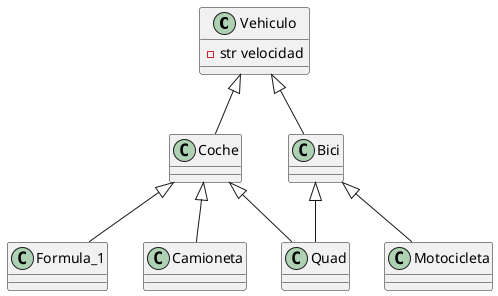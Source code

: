 @startuml
class Vehiculo {
    -str velocidad
}
class Coche
class Formula_1
class Camioneta
class Bici
class Motocicleta
class Quad

Vehiculo <|-- Coche
Coche <|-- Formula_1
Coche <|-- Camioneta
Coche <|-- Quad
Vehiculo <|-- Bici
Bici <|-- Motocicleta
Bici <|-- Quad
@enduml